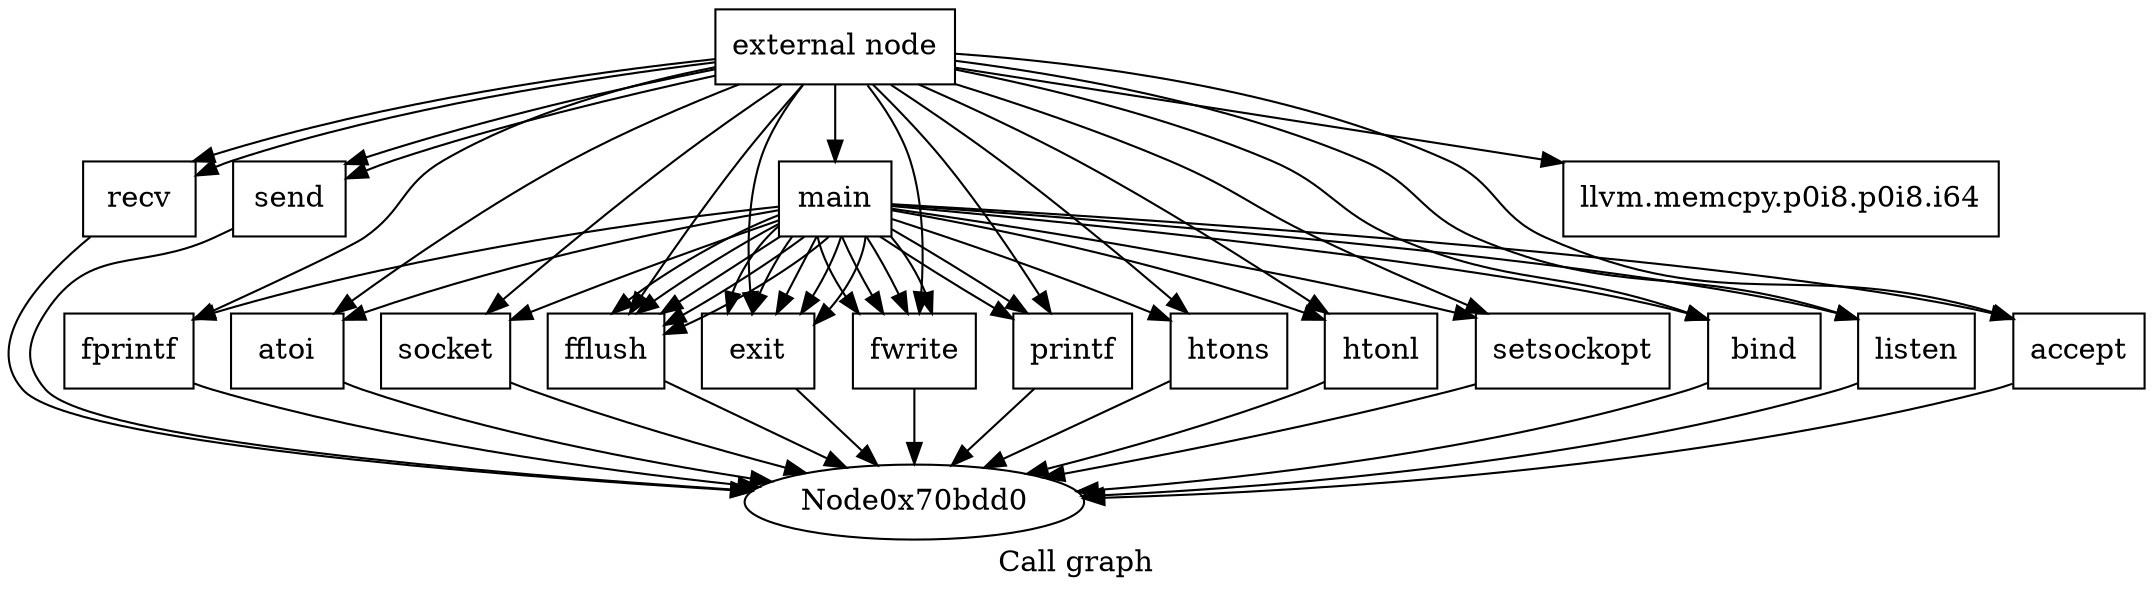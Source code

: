 digraph "Call graph" {
	label="Call graph";

	Node0x70bda0 [shape=record,label="{external node}"];
	Node0x70bda0 -> Node0x7071b0;
	Node0x70bda0 -> Node0x704280;
	Node0x70bda0 -> Node0x704320;
	Node0x70bda0 -> Node0x7042b0;
	Node0x70bda0 -> Node0x7234e0;
	Node0x70bda0 -> Node0x723830;
	Node0x70bda0 -> Node0x723830;
	Node0x70bda0 -> Node0x728990;
	Node0x70bda0 -> Node0x728990;
	Node0x70bda0 -> Node0x728880;
	Node0x70bda0 -> Node0x723550;
	Node0x70bda0 -> Node0x7236d0;
	Node0x70bda0 -> Node0x723950;
	Node0x70bda0 -> Node0x723580;
	Node0x70bda0 -> Node0x7235f0;
	Node0x70bda0 -> Node0x723660;
	Node0x70bda0 -> Node0x723700;
	Node0x70bda0 -> Node0x723770;
	Node0x70bda0 -> Node0x723490;
	Node0x7071b0 [shape=record,label="{main}"];
	Node0x7071b0 -> Node0x704280;
	Node0x7071b0 -> Node0x704320;
	Node0x7071b0 -> Node0x7042b0;
	Node0x7071b0 -> Node0x7234e0;
	Node0x7071b0 -> Node0x723550;
	Node0x7071b0 -> Node0x723490;
	Node0x7071b0 -> Node0x704320;
	Node0x7071b0 -> Node0x7042b0;
	Node0x7071b0 -> Node0x7236d0;
	Node0x7071b0 -> Node0x723950;
	Node0x7071b0 -> Node0x723580;
	Node0x7071b0 -> Node0x7235f0;
	Node0x7071b0 -> Node0x723490;
	Node0x7071b0 -> Node0x704320;
	Node0x7071b0 -> Node0x7042b0;
	Node0x7071b0 -> Node0x723660;
	Node0x7071b0 -> Node0x723490;
	Node0x7071b0 -> Node0x704320;
	Node0x7071b0 -> Node0x7042b0;
	Node0x7071b0 -> Node0x723700;
	Node0x7071b0 -> Node0x723770;
	Node0x7071b0 -> Node0x723490;
	Node0x7071b0 -> Node0x704320;
	Node0x7071b0 -> Node0x7042b0;
	Node0x7071b0 -> Node0x723700;
	Node0x723550 [shape=record,label="{socket}"];
	Node0x723550 -> Node0x70bdd0;
	Node0x704280 [shape=record,label="{fprintf}"];
	Node0x704280 -> Node0x70bdd0;
	Node0x704320 [shape=record,label="{fflush}"];
	Node0x704320 -> Node0x70bdd0;
	Node0x7042b0 [shape=record,label="{exit}"];
	Node0x7042b0 -> Node0x70bdd0;
	Node0x7234e0 [shape=record,label="{atoi}"];
	Node0x7234e0 -> Node0x70bdd0;
	Node0x723830 [shape=record,label="{recv}"];
	Node0x723830 -> Node0x70bdd0;
	Node0x728990 [shape=record,label="{send}"];
	Node0x728990 -> Node0x70bdd0;
	Node0x728880 [shape=record,label="{llvm.memcpy.p0i8.p0i8.i64}"];
	Node0x7236d0 [shape=record,label="{htons}"];
	Node0x7236d0 -> Node0x70bdd0;
	Node0x723950 [shape=record,label="{htonl}"];
	Node0x723950 -> Node0x70bdd0;
	Node0x723580 [shape=record,label="{setsockopt}"];
	Node0x723580 -> Node0x70bdd0;
	Node0x7235f0 [shape=record,label="{bind}"];
	Node0x7235f0 -> Node0x70bdd0;
	Node0x723660 [shape=record,label="{listen}"];
	Node0x723660 -> Node0x70bdd0;
	Node0x723700 [shape=record,label="{printf}"];
	Node0x723700 -> Node0x70bdd0;
	Node0x723770 [shape=record,label="{accept}"];
	Node0x723770 -> Node0x70bdd0;
	Node0x723490 [shape=record,label="{fwrite}"];
	Node0x723490 -> Node0x70bdd0;
}
